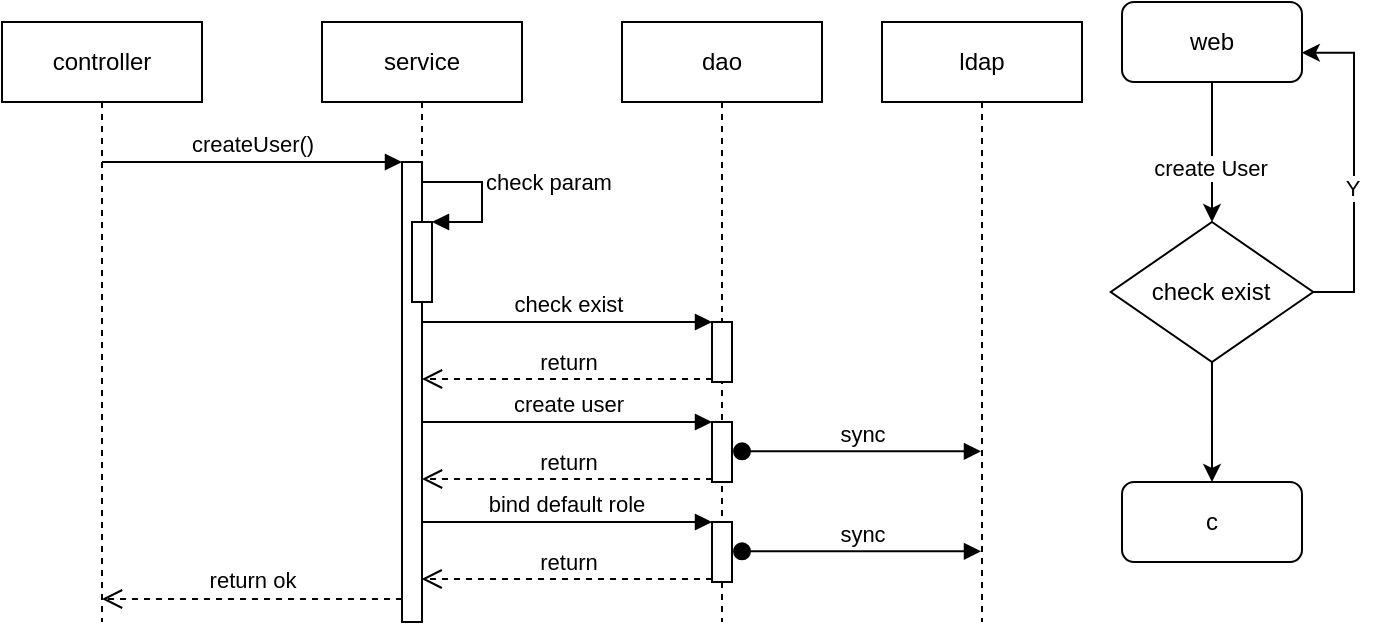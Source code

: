 <mxfile version="16.2.2" type="github"><diagram id="Lecb5YTUXgQ9bfZf-A8x" name="Page-1"><mxGraphModel dx="937" dy="525" grid="1" gridSize="10" guides="1" tooltips="1" connect="1" arrows="1" fold="1" page="1" pageScale="1" pageWidth="827" pageHeight="1169" math="0" shadow="0"><root><mxCell id="0"/><mxCell id="1" parent="0"/><mxCell id="1nxQPmjyX6DkXmOObxBX-1" value="controller" style="shape=umlLifeline;perimeter=lifelinePerimeter;whiteSpace=wrap;html=1;container=1;collapsible=0;recursiveResize=0;outlineConnect=0;" vertex="1" parent="1"><mxGeometry x="20" y="30" width="100" height="300" as="geometry"/></mxCell><mxCell id="1nxQPmjyX6DkXmOObxBX-2" value="service" style="shape=umlLifeline;perimeter=lifelinePerimeter;whiteSpace=wrap;html=1;container=1;collapsible=0;recursiveResize=0;outlineConnect=0;" vertex="1" parent="1"><mxGeometry x="180" y="30" width="100" height="300" as="geometry"/></mxCell><mxCell id="1nxQPmjyX6DkXmOObxBX-3" value="" style="html=1;points=[];perimeter=orthogonalPerimeter;" vertex="1" parent="1nxQPmjyX6DkXmOObxBX-2"><mxGeometry x="40" y="70" width="10" height="230" as="geometry"/></mxCell><mxCell id="1nxQPmjyX6DkXmOObxBX-24" value="" style="html=1;points=[];perimeter=orthogonalPerimeter;" vertex="1" parent="1nxQPmjyX6DkXmOObxBX-2"><mxGeometry x="45" y="100" width="10" height="40" as="geometry"/></mxCell><mxCell id="1nxQPmjyX6DkXmOObxBX-25" value="check param" style="edgeStyle=orthogonalEdgeStyle;html=1;align=left;spacingLeft=2;endArrow=block;rounded=0;entryX=1;entryY=0;" edge="1" target="1nxQPmjyX6DkXmOObxBX-24" parent="1nxQPmjyX6DkXmOObxBX-2"><mxGeometry relative="1" as="geometry"><mxPoint x="50" y="100" as="sourcePoint"/><Array as="points"><mxPoint x="50" y="80"/><mxPoint x="80" y="80"/><mxPoint x="80" y="100"/><mxPoint x="55" y="100"/></Array></mxGeometry></mxCell><mxCell id="1nxQPmjyX6DkXmOObxBX-4" value="createUser()" style="html=1;verticalAlign=bottom;endArrow=block;entryX=0;entryY=0;rounded=0;" edge="1" target="1nxQPmjyX6DkXmOObxBX-3" parent="1" source="1nxQPmjyX6DkXmOObxBX-1"><mxGeometry relative="1" as="geometry"><mxPoint x="140" y="110" as="sourcePoint"/></mxGeometry></mxCell><mxCell id="1nxQPmjyX6DkXmOObxBX-5" value="return ok" style="html=1;verticalAlign=bottom;endArrow=open;dashed=1;endSize=8;exitX=0;exitY=0.95;rounded=0;" edge="1" source="1nxQPmjyX6DkXmOObxBX-3" parent="1" target="1nxQPmjyX6DkXmOObxBX-1"><mxGeometry relative="1" as="geometry"><mxPoint x="140" y="186" as="targetPoint"/></mxGeometry></mxCell><mxCell id="1nxQPmjyX6DkXmOObxBX-8" value="dao" style="shape=umlLifeline;perimeter=lifelinePerimeter;whiteSpace=wrap;html=1;container=1;collapsible=0;recursiveResize=0;outlineConnect=0;" vertex="1" parent="1"><mxGeometry x="330" y="30" width="100" height="300" as="geometry"/></mxCell><mxCell id="1nxQPmjyX6DkXmOObxBX-9" value="" style="html=1;points=[];perimeter=orthogonalPerimeter;" vertex="1" parent="1nxQPmjyX6DkXmOObxBX-8"><mxGeometry x="45" y="150" width="10" height="30" as="geometry"/></mxCell><mxCell id="1nxQPmjyX6DkXmOObxBX-29" value="" style="html=1;points=[];perimeter=orthogonalPerimeter;" vertex="1" parent="1nxQPmjyX6DkXmOObxBX-8"><mxGeometry x="45" y="200" width="10" height="30" as="geometry"/></mxCell><mxCell id="1nxQPmjyX6DkXmOObxBX-32" value="" style="html=1;points=[];perimeter=orthogonalPerimeter;" vertex="1" parent="1nxQPmjyX6DkXmOObxBX-8"><mxGeometry x="45" y="250" width="10" height="30" as="geometry"/></mxCell><mxCell id="1nxQPmjyX6DkXmOObxBX-33" value="return" style="html=1;verticalAlign=bottom;endArrow=open;dashed=1;endSize=8;exitX=0;exitY=0.95;rounded=0;" edge="1" parent="1nxQPmjyX6DkXmOObxBX-8" source="1nxQPmjyX6DkXmOObxBX-32"><mxGeometry relative="1" as="geometry"><mxPoint x="-100.19" y="278.5" as="targetPoint"/></mxGeometry></mxCell><mxCell id="1nxQPmjyX6DkXmOObxBX-34" value="bind default role" style="html=1;verticalAlign=bottom;endArrow=block;entryX=0;entryY=0;rounded=0;" edge="1" parent="1nxQPmjyX6DkXmOObxBX-8" target="1nxQPmjyX6DkXmOObxBX-32"><mxGeometry relative="1" as="geometry"><mxPoint x="-100.19" y="250" as="sourcePoint"/></mxGeometry></mxCell><mxCell id="1nxQPmjyX6DkXmOObxBX-42" value="sync" style="html=1;verticalAlign=bottom;startArrow=oval;startFill=1;endArrow=block;startSize=8;rounded=0;" edge="1" parent="1nxQPmjyX6DkXmOObxBX-8"><mxGeometry width="60" relative="1" as="geometry"><mxPoint x="60" y="264.66" as="sourcePoint"/><mxPoint x="179.5" y="264.66" as="targetPoint"/><Array as="points"><mxPoint x="120" y="264.66"/></Array></mxGeometry></mxCell><mxCell id="1nxQPmjyX6DkXmOObxBX-44" value="sync" style="html=1;verticalAlign=bottom;startArrow=oval;startFill=1;endArrow=block;startSize=8;rounded=0;" edge="1" parent="1nxQPmjyX6DkXmOObxBX-8"><mxGeometry width="60" relative="1" as="geometry"><mxPoint x="60" y="214.66" as="sourcePoint"/><mxPoint x="179.5" y="214.66" as="targetPoint"/><Array as="points"><mxPoint x="120" y="214.66"/></Array></mxGeometry></mxCell><mxCell id="1nxQPmjyX6DkXmOObxBX-11" value="return" style="html=1;verticalAlign=bottom;endArrow=open;dashed=1;endSize=8;exitX=0;exitY=0.95;rounded=0;" edge="1" source="1nxQPmjyX6DkXmOObxBX-9" parent="1" target="1nxQPmjyX6DkXmOObxBX-2"><mxGeometry relative="1" as="geometry"><mxPoint x="325" y="186" as="targetPoint"/></mxGeometry></mxCell><mxCell id="1nxQPmjyX6DkXmOObxBX-10" value="check exist" style="html=1;verticalAlign=bottom;endArrow=block;entryX=0;entryY=0;rounded=0;" edge="1" target="1nxQPmjyX6DkXmOObxBX-9" parent="1" source="1nxQPmjyX6DkXmOObxBX-2"><mxGeometry relative="1" as="geometry"><mxPoint x="325" y="110" as="sourcePoint"/></mxGeometry></mxCell><mxCell id="1nxQPmjyX6DkXmOObxBX-18" style="edgeStyle=orthogonalEdgeStyle;rounded=0;orthogonalLoop=1;jettySize=auto;html=1;exitX=1;exitY=0.5;exitDx=0;exitDy=0;entryX=0.999;entryY=0.634;entryDx=0;entryDy=0;entryPerimeter=0;" edge="1" parent="1" source="1nxQPmjyX6DkXmOObxBX-13" target="1nxQPmjyX6DkXmOObxBX-14"><mxGeometry relative="1" as="geometry"><Array as="points"><mxPoint x="696" y="165"/><mxPoint x="696" y="45"/></Array></mxGeometry></mxCell><mxCell id="1nxQPmjyX6DkXmOObxBX-19" value="Y" style="edgeLabel;html=1;align=center;verticalAlign=middle;resizable=0;points=[];" vertex="1" connectable="0" parent="1nxQPmjyX6DkXmOObxBX-18"><mxGeometry x="-0.12" y="1" relative="1" as="geometry"><mxPoint as="offset"/></mxGeometry></mxCell><mxCell id="1nxQPmjyX6DkXmOObxBX-21" style="edgeStyle=orthogonalEdgeStyle;rounded=0;orthogonalLoop=1;jettySize=auto;html=1;exitX=0.5;exitY=1;exitDx=0;exitDy=0;entryX=0.5;entryY=0;entryDx=0;entryDy=0;" edge="1" parent="1" source="1nxQPmjyX6DkXmOObxBX-13" target="1nxQPmjyX6DkXmOObxBX-22"><mxGeometry relative="1" as="geometry"><mxPoint x="625.069" y="240" as="targetPoint"/><Array as="points"><mxPoint x="625" y="230"/><mxPoint x="625" y="230"/></Array></mxGeometry></mxCell><mxCell id="1nxQPmjyX6DkXmOObxBX-13" value="check exist" style="rhombus;whiteSpace=wrap;html=1;" vertex="1" parent="1"><mxGeometry x="574.37" y="130" width="101.25" height="70" as="geometry"/></mxCell><mxCell id="1nxQPmjyX6DkXmOObxBX-16" style="edgeStyle=orthogonalEdgeStyle;rounded=0;orthogonalLoop=1;jettySize=auto;html=1;exitX=0.5;exitY=1;exitDx=0;exitDy=0;entryX=0.5;entryY=0;entryDx=0;entryDy=0;" edge="1" parent="1" source="1nxQPmjyX6DkXmOObxBX-14" target="1nxQPmjyX6DkXmOObxBX-13"><mxGeometry relative="1" as="geometry"/></mxCell><mxCell id="1nxQPmjyX6DkXmOObxBX-20" value="create User" style="edgeLabel;html=1;align=center;verticalAlign=middle;resizable=0;points=[];" vertex="1" connectable="0" parent="1nxQPmjyX6DkXmOObxBX-16"><mxGeometry x="0.217" y="-1" relative="1" as="geometry"><mxPoint as="offset"/></mxGeometry></mxCell><mxCell id="1nxQPmjyX6DkXmOObxBX-14" value="web" style="rounded=1;whiteSpace=wrap;html=1;" vertex="1" parent="1"><mxGeometry x="580" y="20" width="90" height="40" as="geometry"/></mxCell><mxCell id="1nxQPmjyX6DkXmOObxBX-22" value="c" style="rounded=1;whiteSpace=wrap;html=1;" vertex="1" parent="1"><mxGeometry x="580" y="260" width="90" height="40" as="geometry"/></mxCell><mxCell id="1nxQPmjyX6DkXmOObxBX-27" value="ldap" style="shape=umlLifeline;perimeter=lifelinePerimeter;whiteSpace=wrap;html=1;container=1;collapsible=0;recursiveResize=0;outlineConnect=0;" vertex="1" parent="1"><mxGeometry x="460" y="30" width="100" height="300" as="geometry"/></mxCell><mxCell id="1nxQPmjyX6DkXmOObxBX-31" value="return" style="html=1;verticalAlign=bottom;endArrow=open;dashed=1;endSize=8;exitX=0;exitY=0.95;rounded=0;" edge="1" source="1nxQPmjyX6DkXmOObxBX-29" parent="1" target="1nxQPmjyX6DkXmOObxBX-2"><mxGeometry relative="1" as="geometry"><mxPoint x="305" y="326" as="targetPoint"/></mxGeometry></mxCell><mxCell id="1nxQPmjyX6DkXmOObxBX-30" value="create user" style="html=1;verticalAlign=bottom;endArrow=block;entryX=0;entryY=0;rounded=0;" edge="1" target="1nxQPmjyX6DkXmOObxBX-29" parent="1" source="1nxQPmjyX6DkXmOObxBX-2"><mxGeometry relative="1" as="geometry"><mxPoint x="305" y="250" as="sourcePoint"/></mxGeometry></mxCell></root></mxGraphModel></diagram></mxfile>